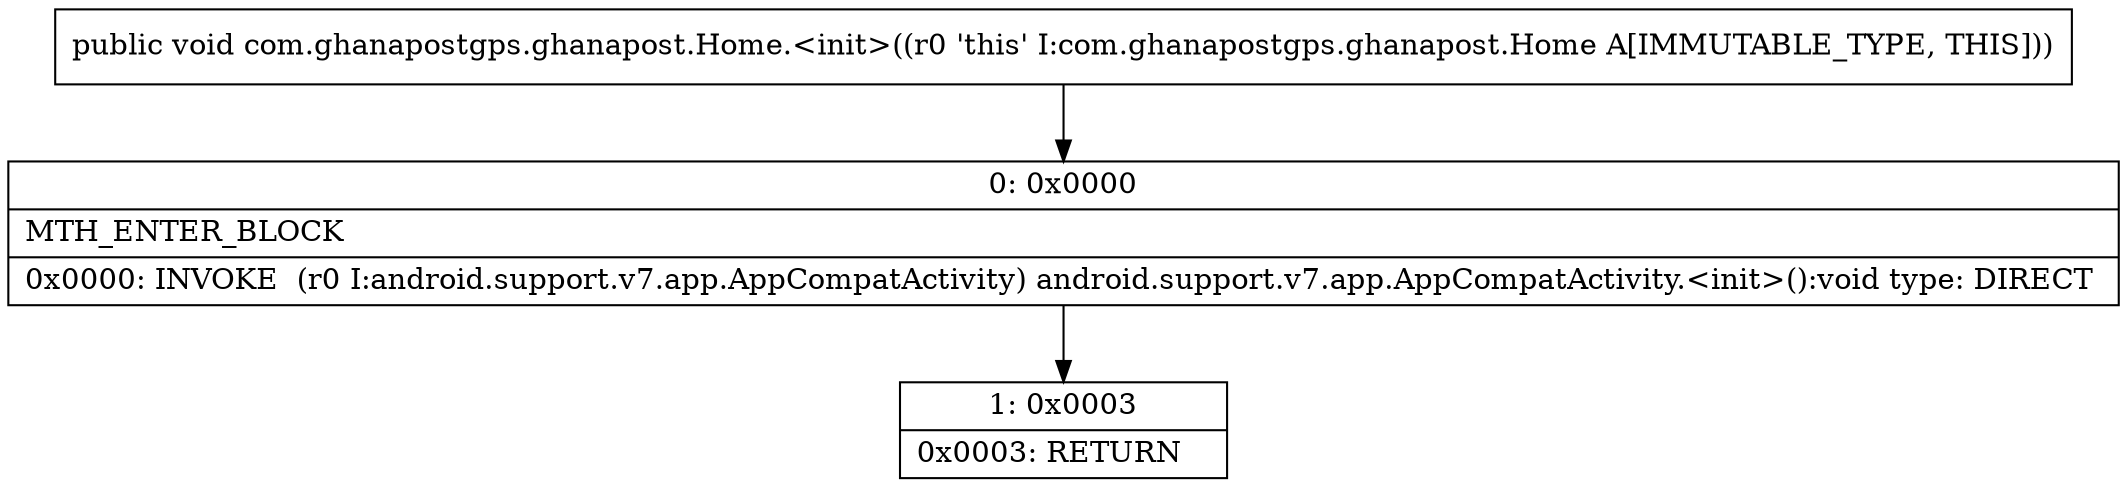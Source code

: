 digraph "CFG forcom.ghanapostgps.ghanapost.Home.\<init\>()V" {
Node_0 [shape=record,label="{0\:\ 0x0000|MTH_ENTER_BLOCK\l|0x0000: INVOKE  (r0 I:android.support.v7.app.AppCompatActivity) android.support.v7.app.AppCompatActivity.\<init\>():void type: DIRECT \l}"];
Node_1 [shape=record,label="{1\:\ 0x0003|0x0003: RETURN   \l}"];
MethodNode[shape=record,label="{public void com.ghanapostgps.ghanapost.Home.\<init\>((r0 'this' I:com.ghanapostgps.ghanapost.Home A[IMMUTABLE_TYPE, THIS])) }"];
MethodNode -> Node_0;
Node_0 -> Node_1;
}

